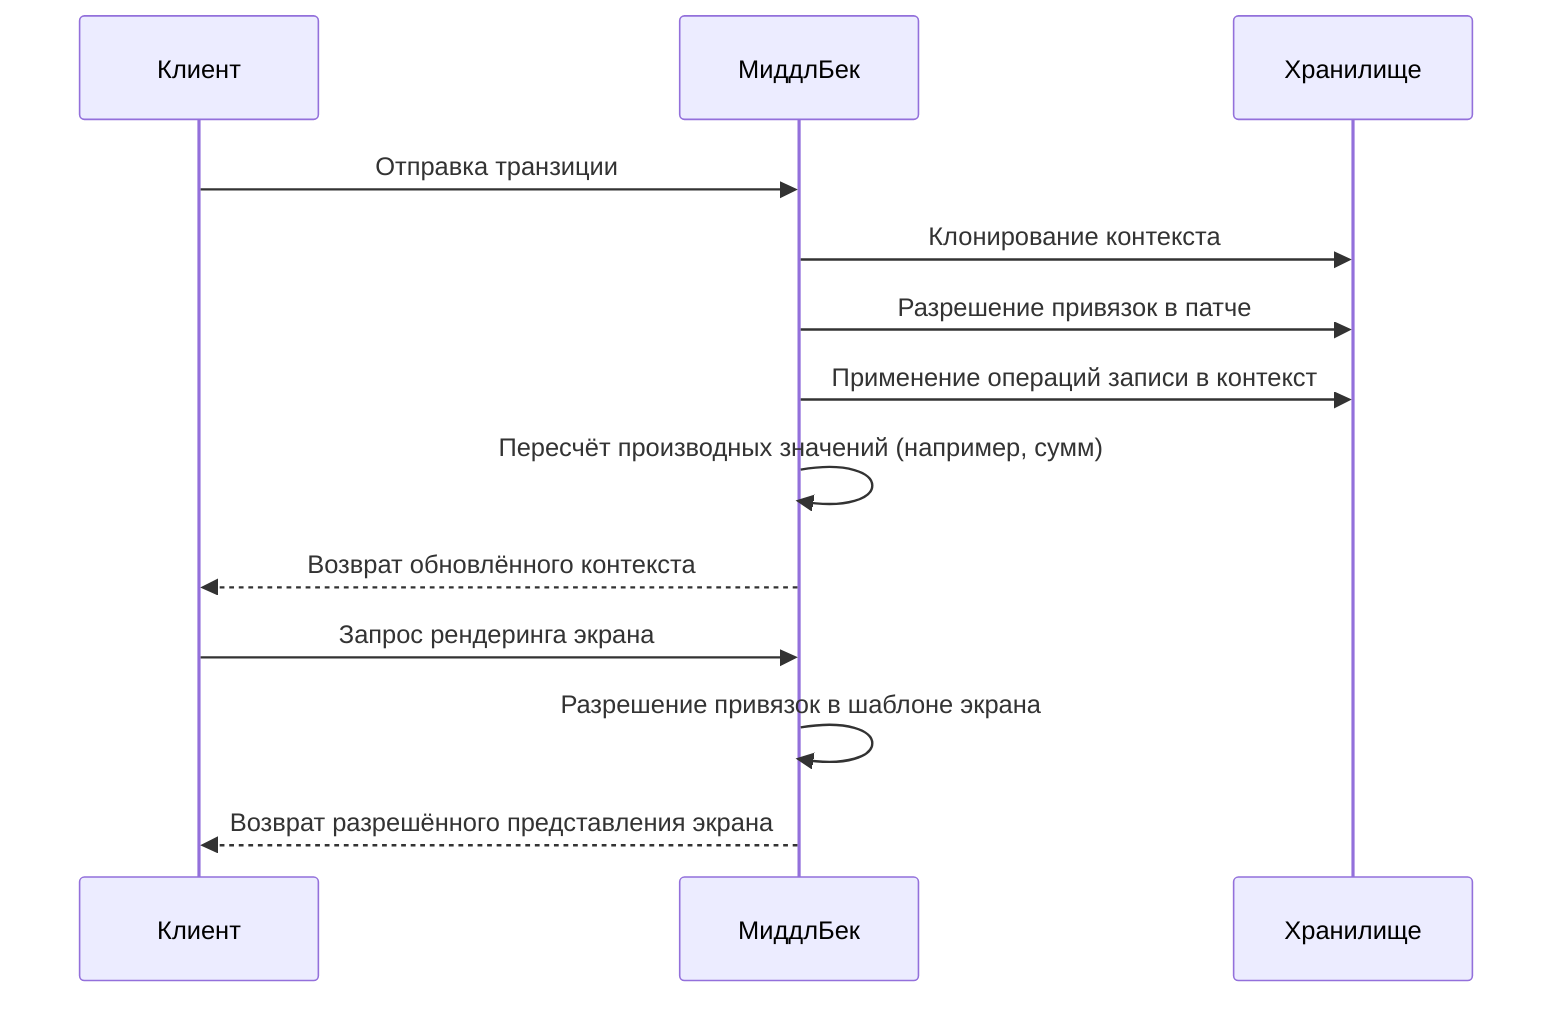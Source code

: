 sequenceDiagram
  participant Клиент
  participant МиддлБек
  participant Хранилище

  Клиент->>МиддлБек: Отправка транзиции
  МиддлБек->>Хранилище: Клонирование контекста
  МиддлБек->>Хранилище: Разрешение привязок в патче
  МиддлБек->>Хранилище: Применение операций записи в контекст
  МиддлБек->>МиддлБек: Пересчёт производных значений (например, сумм)
  МиддлБек-->>Клиент: Возврат обновлённого контекста
  Клиент->>МиддлБек: Запрос рендеринга экрана
  МиддлБек->>МиддлБек: Разрешение привязок в шаблоне экрана
  МиддлБек-->>Клиент: Возврат разрешённого представления экрана